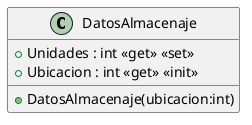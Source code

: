 @startuml
class DatosAlmacenaje {
    + Unidades : int <<get>> <<set>>
    + Ubicacion : int <<get>> <<init>>
    + DatosAlmacenaje(ubicacion:int)
}
@enduml
